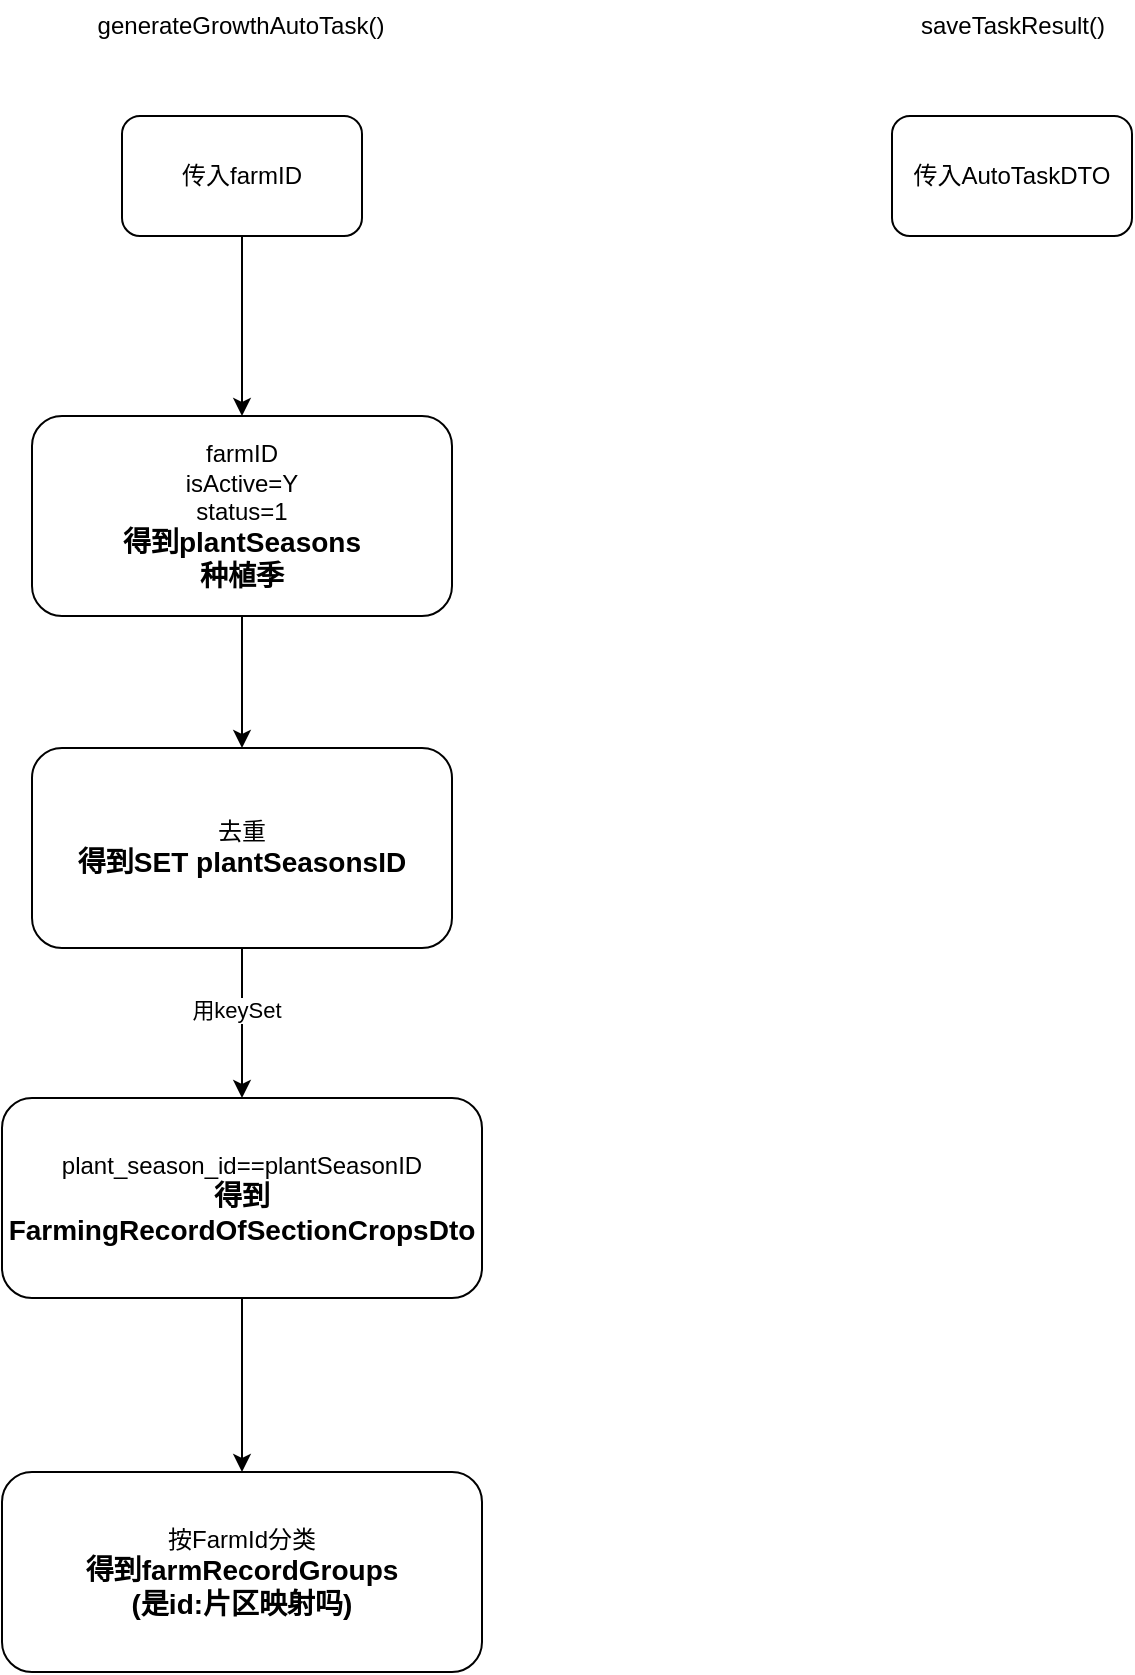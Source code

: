 <mxfile version="24.7.7">
  <diagram name="第 1 页" id="DhPBDqy-Tx6JhOOz4x8_">
    <mxGraphModel dx="1049" dy="624" grid="0" gridSize="10" guides="1" tooltips="1" connect="1" arrows="1" fold="1" page="0" pageScale="1" pageWidth="827" pageHeight="1169" math="0" shadow="0">
      <root>
        <mxCell id="0" />
        <mxCell id="1" parent="0" />
        <mxCell id="mfTE5xzaqW6w9cUMIXzi-3" style="edgeStyle=orthogonalEdgeStyle;rounded=0;orthogonalLoop=1;jettySize=auto;html=1;exitX=0.5;exitY=1;exitDx=0;exitDy=0;entryX=0.5;entryY=0;entryDx=0;entryDy=0;" parent="1" source="mfTE5xzaqW6w9cUMIXzi-1" target="mfTE5xzaqW6w9cUMIXzi-2" edge="1">
          <mxGeometry relative="1" as="geometry" />
        </mxCell>
        <mxCell id="mfTE5xzaqW6w9cUMIXzi-1" value="传入farmID" style="rounded=1;whiteSpace=wrap;html=1;" parent="1" vertex="1">
          <mxGeometry x="295" y="200" width="120" height="60" as="geometry" />
        </mxCell>
        <mxCell id="mfTE5xzaqW6w9cUMIXzi-5" style="edgeStyle=orthogonalEdgeStyle;rounded=0;orthogonalLoop=1;jettySize=auto;html=1;exitX=0.5;exitY=1;exitDx=0;exitDy=0;entryX=0.5;entryY=0;entryDx=0;entryDy=0;" parent="1" source="mfTE5xzaqW6w9cUMIXzi-2" target="mfTE5xzaqW6w9cUMIXzi-4" edge="1">
          <mxGeometry relative="1" as="geometry" />
        </mxCell>
        <mxCell id="mfTE5xzaqW6w9cUMIXzi-2" value="farmID&lt;div&gt;isActive=Y&lt;/div&gt;&lt;div&gt;status=1&lt;/div&gt;&lt;div&gt;&lt;b&gt;&lt;font style=&quot;font-size: 14px;&quot;&gt;得到plantSeasons&lt;/font&gt;&lt;/b&gt;&lt;/div&gt;&lt;div&gt;&lt;b&gt;&lt;font style=&quot;font-size: 14px;&quot;&gt;种植季&lt;/font&gt;&lt;/b&gt;&lt;/div&gt;" style="rounded=1;whiteSpace=wrap;html=1;" parent="1" vertex="1">
          <mxGeometry x="250" y="350" width="210" height="100" as="geometry" />
        </mxCell>
        <mxCell id="mfTE5xzaqW6w9cUMIXzi-7" style="edgeStyle=orthogonalEdgeStyle;rounded=0;orthogonalLoop=1;jettySize=auto;html=1;exitX=0.5;exitY=1;exitDx=0;exitDy=0;entryX=0.5;entryY=0;entryDx=0;entryDy=0;" parent="1" source="mfTE5xzaqW6w9cUMIXzi-4" target="mfTE5xzaqW6w9cUMIXzi-6" edge="1">
          <mxGeometry relative="1" as="geometry" />
        </mxCell>
        <mxCell id="mfTE5xzaqW6w9cUMIXzi-8" value="用keySet" style="edgeLabel;html=1;align=center;verticalAlign=middle;resizable=0;points=[];" parent="mfTE5xzaqW6w9cUMIXzi-7" vertex="1" connectable="0">
          <mxGeometry x="-0.19" y="-3" relative="1" as="geometry">
            <mxPoint as="offset" />
          </mxGeometry>
        </mxCell>
        <mxCell id="mfTE5xzaqW6w9cUMIXzi-4" value="去重&lt;br&gt;&lt;div&gt;&lt;b&gt;&lt;font style=&quot;font-size: 14px;&quot;&gt;得到SET plantSeasonsID&lt;/font&gt;&lt;/b&gt;&lt;/div&gt;" style="rounded=1;whiteSpace=wrap;html=1;" parent="1" vertex="1">
          <mxGeometry x="250" y="516" width="210" height="100" as="geometry" />
        </mxCell>
        <mxCell id="mfTE5xzaqW6w9cUMIXzi-10" style="edgeStyle=orthogonalEdgeStyle;rounded=0;orthogonalLoop=1;jettySize=auto;html=1;exitX=0.5;exitY=1;exitDx=0;exitDy=0;entryX=0.5;entryY=0;entryDx=0;entryDy=0;" parent="1" source="mfTE5xzaqW6w9cUMIXzi-6" target="mfTE5xzaqW6w9cUMIXzi-9" edge="1">
          <mxGeometry relative="1" as="geometry" />
        </mxCell>
        <mxCell id="mfTE5xzaqW6w9cUMIXzi-6" value="plant_season_id==plantSeasonID&lt;br&gt;&lt;div&gt;&lt;b&gt;&lt;font style=&quot;font-size: 14px;&quot;&gt;得到&lt;/font&gt;&lt;/b&gt;&lt;span style=&quot;background-color: initial; font-size: 14px;&quot;&gt;&lt;b&gt;FarmingRecordOfSectionCropsDto&lt;/b&gt;&lt;/span&gt;&lt;/div&gt;" style="rounded=1;whiteSpace=wrap;html=1;" parent="1" vertex="1">
          <mxGeometry x="235" y="691" width="240" height="100" as="geometry" />
        </mxCell>
        <mxCell id="mfTE5xzaqW6w9cUMIXzi-9" value="按FarmId分类&lt;br&gt;&lt;div&gt;&lt;b&gt;&lt;font style=&quot;font-size: 14px;&quot;&gt;得到&lt;/font&gt;&lt;/b&gt;&lt;span style=&quot;background-color: initial; font-size: 14px;&quot;&gt;&lt;b&gt;farmRecordGroups&lt;/b&gt;&lt;/span&gt;&lt;/div&gt;&lt;div&gt;&lt;span style=&quot;font-size: 14px;&quot;&gt;&lt;b&gt;(是id:片区映射吗)&lt;/b&gt;&lt;/span&gt;&lt;/div&gt;" style="rounded=1;whiteSpace=wrap;html=1;" parent="1" vertex="1">
          <mxGeometry x="235" y="878" width="240" height="100" as="geometry" />
        </mxCell>
        <mxCell id="mfTE5xzaqW6w9cUMIXzi-11" value="generateGrowthAutoTask()" style="text;html=1;align=center;verticalAlign=middle;resizable=0;points=[];autosize=1;strokeColor=none;fillColor=none;" parent="1" vertex="1">
          <mxGeometry x="273.5" y="142" width="161" height="26" as="geometry" />
        </mxCell>
        <mxCell id="mfTE5xzaqW6w9cUMIXzi-13" value="saveTaskResult()" style="text;html=1;align=center;verticalAlign=middle;resizable=0;points=[];autosize=1;strokeColor=none;fillColor=none;" parent="1" vertex="1">
          <mxGeometry x="685" y="142" width="110" height="26" as="geometry" />
        </mxCell>
        <mxCell id="mfTE5xzaqW6w9cUMIXzi-14" value="传入AutoTaskDTO" style="rounded=1;whiteSpace=wrap;html=1;" parent="1" vertex="1">
          <mxGeometry x="680" y="200" width="120" height="60" as="geometry" />
        </mxCell>
      </root>
    </mxGraphModel>
  </diagram>
</mxfile>
